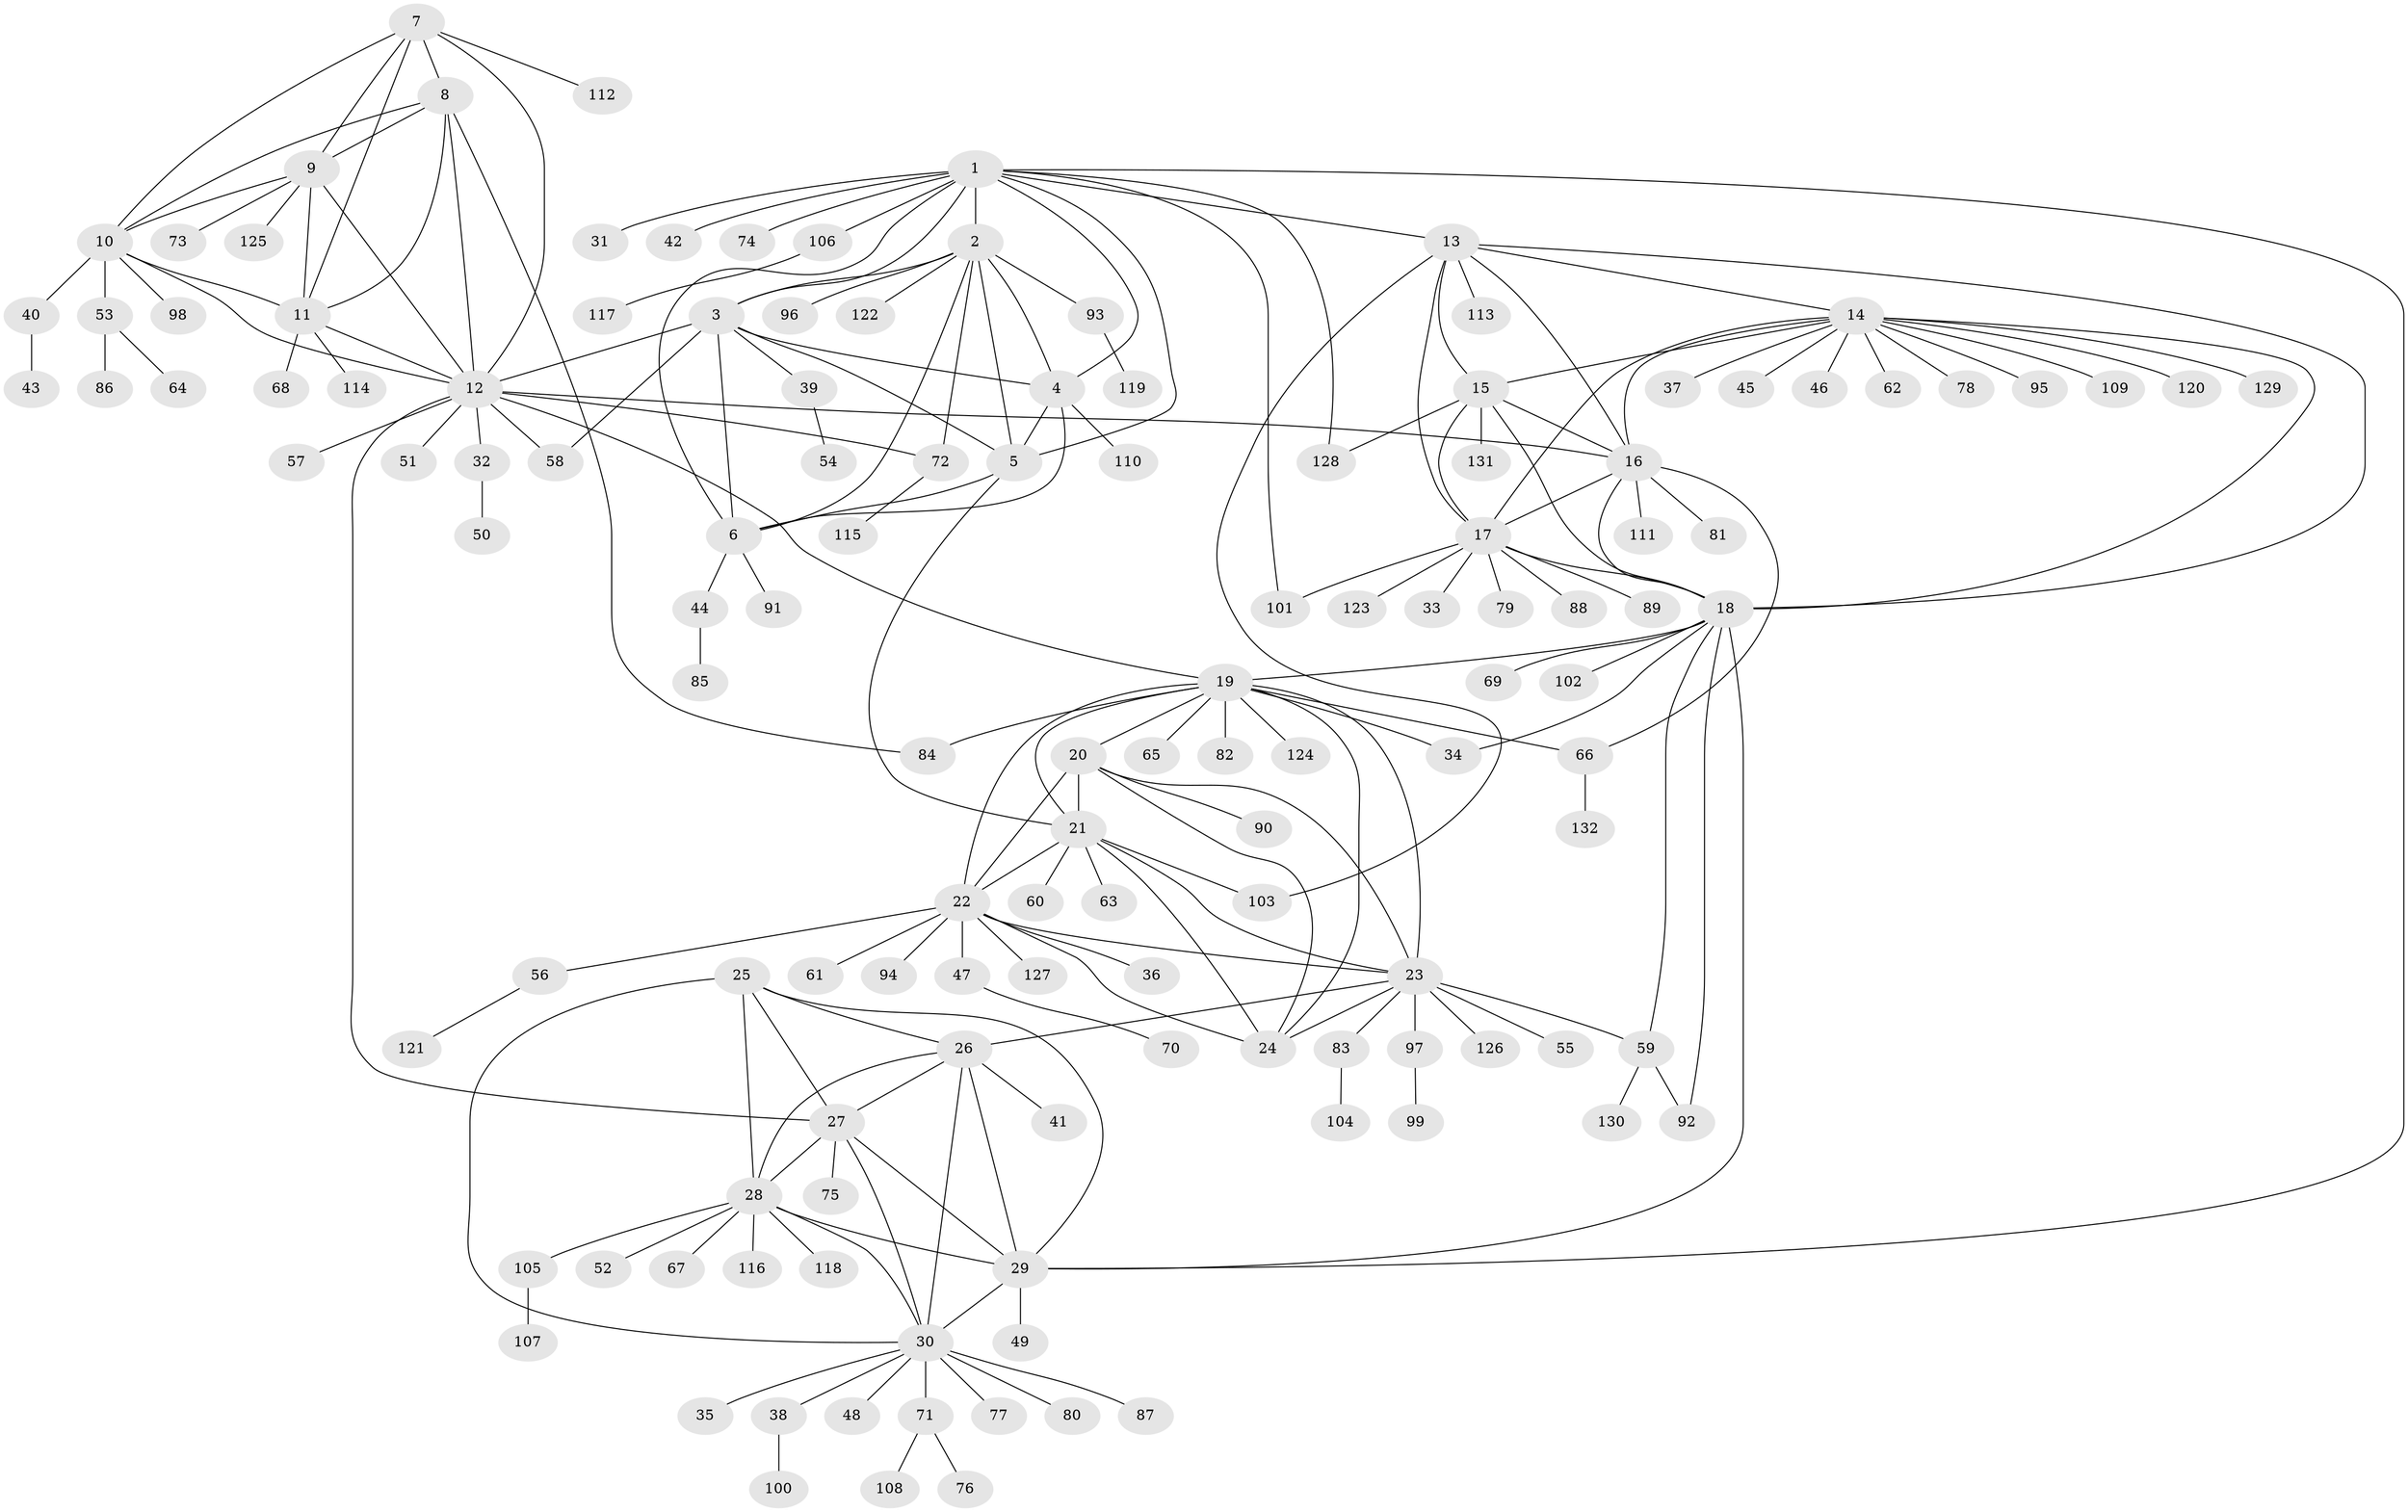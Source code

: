 // coarse degree distribution, {4: 0.038461538461538464, 6: 0.038461538461538464, 5: 0.038461538461538464, 2: 0.057692307692307696, 1: 0.7307692307692307, 9: 0.038461538461538464, 11: 0.019230769230769232, 13: 0.019230769230769232, 12: 0.019230769230769232}
// Generated by graph-tools (version 1.1) at 2025/59/03/04/25 21:59:07]
// undirected, 132 vertices, 197 edges
graph export_dot {
graph [start="1"]
  node [color=gray90,style=filled];
  1;
  2;
  3;
  4;
  5;
  6;
  7;
  8;
  9;
  10;
  11;
  12;
  13;
  14;
  15;
  16;
  17;
  18;
  19;
  20;
  21;
  22;
  23;
  24;
  25;
  26;
  27;
  28;
  29;
  30;
  31;
  32;
  33;
  34;
  35;
  36;
  37;
  38;
  39;
  40;
  41;
  42;
  43;
  44;
  45;
  46;
  47;
  48;
  49;
  50;
  51;
  52;
  53;
  54;
  55;
  56;
  57;
  58;
  59;
  60;
  61;
  62;
  63;
  64;
  65;
  66;
  67;
  68;
  69;
  70;
  71;
  72;
  73;
  74;
  75;
  76;
  77;
  78;
  79;
  80;
  81;
  82;
  83;
  84;
  85;
  86;
  87;
  88;
  89;
  90;
  91;
  92;
  93;
  94;
  95;
  96;
  97;
  98;
  99;
  100;
  101;
  102;
  103;
  104;
  105;
  106;
  107;
  108;
  109;
  110;
  111;
  112;
  113;
  114;
  115;
  116;
  117;
  118;
  119;
  120;
  121;
  122;
  123;
  124;
  125;
  126;
  127;
  128;
  129;
  130;
  131;
  132;
  1 -- 2;
  1 -- 3;
  1 -- 4;
  1 -- 5;
  1 -- 6;
  1 -- 13;
  1 -- 29;
  1 -- 31;
  1 -- 42;
  1 -- 74;
  1 -- 101;
  1 -- 106;
  1 -- 128;
  2 -- 3;
  2 -- 4;
  2 -- 5;
  2 -- 6;
  2 -- 72;
  2 -- 93;
  2 -- 96;
  2 -- 122;
  3 -- 4;
  3 -- 5;
  3 -- 6;
  3 -- 12;
  3 -- 39;
  3 -- 58;
  4 -- 5;
  4 -- 6;
  4 -- 110;
  5 -- 6;
  5 -- 21;
  6 -- 44;
  6 -- 91;
  7 -- 8;
  7 -- 9;
  7 -- 10;
  7 -- 11;
  7 -- 12;
  7 -- 112;
  8 -- 9;
  8 -- 10;
  8 -- 11;
  8 -- 12;
  8 -- 84;
  9 -- 10;
  9 -- 11;
  9 -- 12;
  9 -- 73;
  9 -- 125;
  10 -- 11;
  10 -- 12;
  10 -- 40;
  10 -- 53;
  10 -- 98;
  11 -- 12;
  11 -- 68;
  11 -- 114;
  12 -- 16;
  12 -- 19;
  12 -- 27;
  12 -- 32;
  12 -- 51;
  12 -- 57;
  12 -- 58;
  12 -- 72;
  13 -- 14;
  13 -- 15;
  13 -- 16;
  13 -- 17;
  13 -- 18;
  13 -- 103;
  13 -- 113;
  14 -- 15;
  14 -- 16;
  14 -- 17;
  14 -- 18;
  14 -- 37;
  14 -- 45;
  14 -- 46;
  14 -- 62;
  14 -- 78;
  14 -- 95;
  14 -- 109;
  14 -- 120;
  14 -- 129;
  15 -- 16;
  15 -- 17;
  15 -- 18;
  15 -- 128;
  15 -- 131;
  16 -- 17;
  16 -- 18;
  16 -- 66;
  16 -- 81;
  16 -- 111;
  17 -- 18;
  17 -- 33;
  17 -- 79;
  17 -- 88;
  17 -- 89;
  17 -- 101;
  17 -- 123;
  18 -- 19;
  18 -- 29;
  18 -- 34;
  18 -- 59;
  18 -- 69;
  18 -- 92;
  18 -- 102;
  19 -- 20;
  19 -- 21;
  19 -- 22;
  19 -- 23;
  19 -- 24;
  19 -- 34;
  19 -- 65;
  19 -- 66;
  19 -- 82;
  19 -- 84;
  19 -- 124;
  20 -- 21;
  20 -- 22;
  20 -- 23;
  20 -- 24;
  20 -- 90;
  21 -- 22;
  21 -- 23;
  21 -- 24;
  21 -- 60;
  21 -- 63;
  21 -- 103;
  22 -- 23;
  22 -- 24;
  22 -- 36;
  22 -- 47;
  22 -- 56;
  22 -- 61;
  22 -- 94;
  22 -- 127;
  23 -- 24;
  23 -- 26;
  23 -- 55;
  23 -- 59;
  23 -- 83;
  23 -- 97;
  23 -- 126;
  25 -- 26;
  25 -- 27;
  25 -- 28;
  25 -- 29;
  25 -- 30;
  26 -- 27;
  26 -- 28;
  26 -- 29;
  26 -- 30;
  26 -- 41;
  27 -- 28;
  27 -- 29;
  27 -- 30;
  27 -- 75;
  28 -- 29;
  28 -- 30;
  28 -- 52;
  28 -- 67;
  28 -- 105;
  28 -- 116;
  28 -- 118;
  29 -- 30;
  29 -- 49;
  30 -- 35;
  30 -- 38;
  30 -- 48;
  30 -- 71;
  30 -- 77;
  30 -- 80;
  30 -- 87;
  32 -- 50;
  38 -- 100;
  39 -- 54;
  40 -- 43;
  44 -- 85;
  47 -- 70;
  53 -- 64;
  53 -- 86;
  56 -- 121;
  59 -- 92;
  59 -- 130;
  66 -- 132;
  71 -- 76;
  71 -- 108;
  72 -- 115;
  83 -- 104;
  93 -- 119;
  97 -- 99;
  105 -- 107;
  106 -- 117;
}
